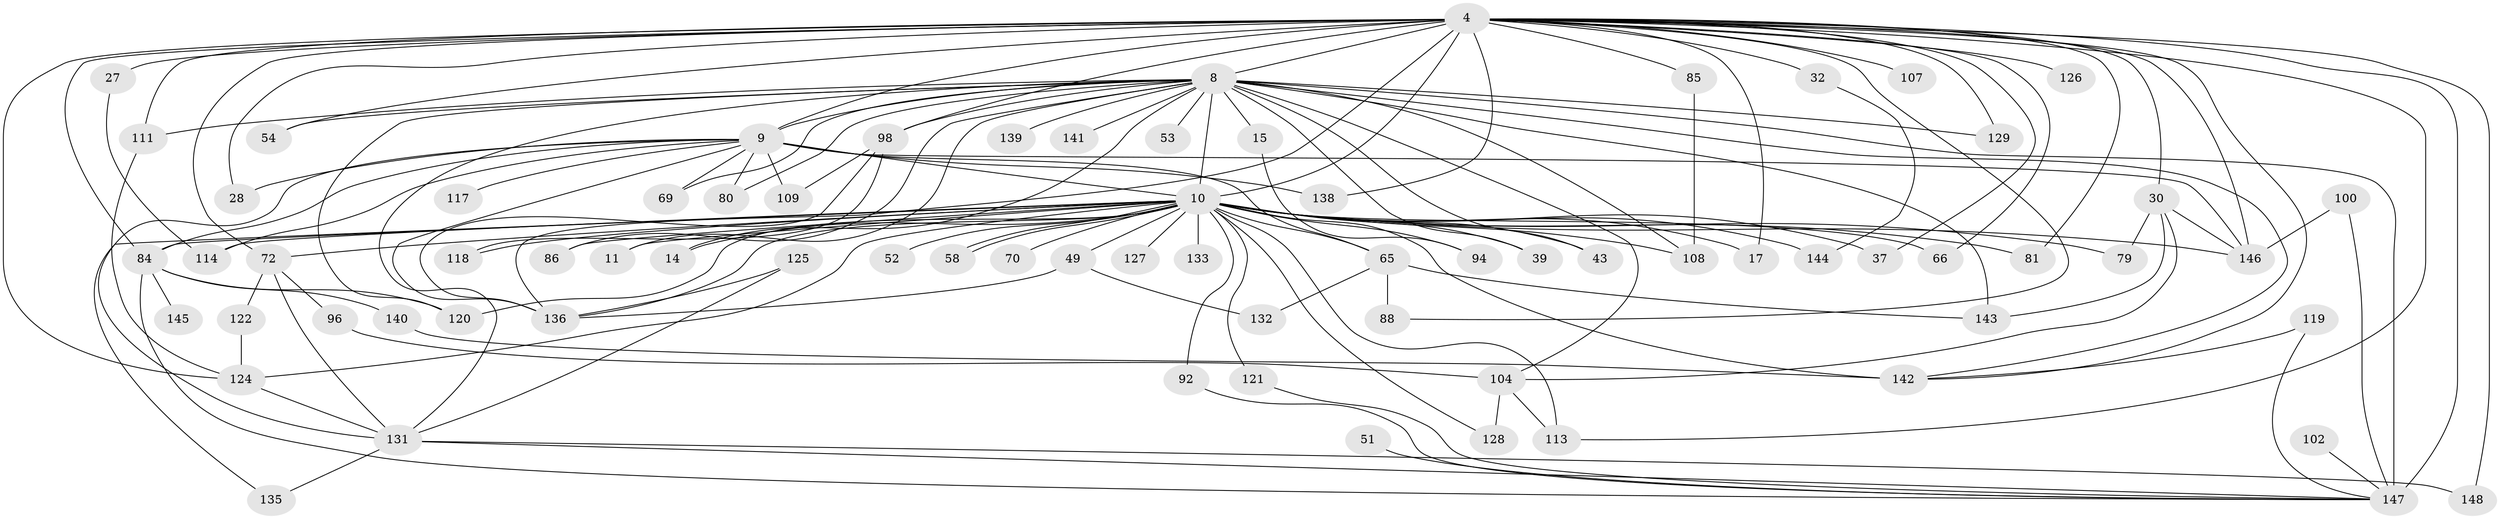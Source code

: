 // original degree distribution, {20: 0.006756756756756757, 25: 0.013513513513513514, 22: 0.006756756756756757, 27: 0.006756756756756757, 29: 0.02027027027027027, 32: 0.006756756756756757, 13: 0.006756756756756757, 2: 0.581081081081081, 5: 0.0472972972972973, 3: 0.16891891891891891, 6: 0.02702702702702703, 7: 0.006756756756756757, 9: 0.013513513513513514, 8: 0.013513513513513514, 4: 0.07432432432432433}
// Generated by graph-tools (version 1.1) at 2025/43/03/09/25 04:43:40]
// undirected, 74 vertices, 144 edges
graph export_dot {
graph [start="1"]
  node [color=gray90,style=filled];
  4 [super="+2+1"];
  8 [super="+5"];
  9 [super="+3"];
  10 [super="+6+7"];
  11;
  14;
  15;
  17;
  27;
  28;
  30;
  32;
  37;
  39;
  43;
  49;
  51;
  52;
  53;
  54;
  58;
  65 [super="+12"];
  66;
  69;
  70 [super="+21"];
  72 [super="+60+68+26"];
  79;
  80;
  81;
  84 [super="+83+64+78"];
  85;
  86;
  88;
  92;
  94 [super="+45"];
  96;
  98 [super="+74"];
  100;
  102;
  104 [super="+44+95"];
  107 [super="+23+61"];
  108 [super="+82+55"];
  109;
  111 [super="+110"];
  113 [super="+87"];
  114 [super="+103"];
  117;
  118;
  119;
  120 [super="+41+91+73"];
  121;
  122;
  124 [super="+48+35+57"];
  125;
  126;
  127;
  128;
  129;
  131 [super="+31+89+101"];
  132;
  133 [super="+46+62"];
  135;
  136 [super="+134"];
  138;
  139;
  140;
  141;
  142 [super="+90+106+36+137"];
  143 [super="+71"];
  144;
  145;
  146 [super="+93+130"];
  147 [super="+112+67+99"];
  148;
  4 -- 8 [weight=6];
  4 -- 9 [weight=6];
  4 -- 10 [weight=9];
  4 -- 17;
  4 -- 30 [weight=2];
  4 -- 32 [weight=2];
  4 -- 54;
  4 -- 85;
  4 -- 107 [weight=4];
  4 -- 113;
  4 -- 126 [weight=2];
  4 -- 138;
  4 -- 146;
  4 -- 148;
  4 -- 129;
  4 -- 81;
  4 -- 88;
  4 -- 27 [weight=2];
  4 -- 28;
  4 -- 98 [weight=2];
  4 -- 66;
  4 -- 136 [weight=4];
  4 -- 37;
  4 -- 124 [weight=3];
  4 -- 147 [weight=5];
  4 -- 84;
  4 -- 142 [weight=2];
  4 -- 111;
  4 -- 72 [weight=2];
  8 -- 9 [weight=4];
  8 -- 10 [weight=6];
  8 -- 15 [weight=2];
  8 -- 43;
  8 -- 53 [weight=2];
  8 -- 54;
  8 -- 86;
  8 -- 104 [weight=3];
  8 -- 129;
  8 -- 139 [weight=2];
  8 -- 141 [weight=2];
  8 -- 147 [weight=6];
  8 -- 11;
  8 -- 14;
  8 -- 80;
  8 -- 69;
  8 -- 39;
  8 -- 120 [weight=3];
  8 -- 98;
  8 -- 143;
  8 -- 108 [weight=2];
  8 -- 142;
  8 -- 111;
  8 -- 131;
  9 -- 10 [weight=6];
  9 -- 117 [weight=2];
  9 -- 131 [weight=2];
  9 -- 69;
  9 -- 138;
  9 -- 80;
  9 -- 28;
  9 -- 109;
  9 -- 65;
  9 -- 114;
  9 -- 146;
  9 -- 136 [weight=4];
  9 -- 84;
  10 -- 11;
  10 -- 49 [weight=2];
  10 -- 58;
  10 -- 58;
  10 -- 65 [weight=2];
  10 -- 72 [weight=3];
  10 -- 86;
  10 -- 118;
  10 -- 127 [weight=2];
  10 -- 133 [weight=4];
  10 -- 144;
  10 -- 66;
  10 -- 70 [weight=2];
  10 -- 14;
  10 -- 79;
  10 -- 81;
  10 -- 94 [weight=2];
  10 -- 43;
  10 -- 114;
  10 -- 121;
  10 -- 124 [weight=4];
  10 -- 128;
  10 -- 135;
  10 -- 17;
  10 -- 92;
  10 -- 120 [weight=4];
  10 -- 37;
  10 -- 39;
  10 -- 52;
  10 -- 108 [weight=2];
  10 -- 113;
  10 -- 146 [weight=3];
  10 -- 142 [weight=3];
  10 -- 136 [weight=2];
  10 -- 84 [weight=4];
  15 -- 94;
  27 -- 114;
  30 -- 79;
  30 -- 104;
  30 -- 143;
  30 -- 146;
  32 -- 144;
  49 -- 132;
  49 -- 136;
  51 -- 147;
  65 -- 143;
  65 -- 132;
  65 -- 88;
  72 -- 122;
  72 -- 96;
  72 -- 131;
  84 -- 145;
  84 -- 147;
  84 -- 120;
  84 -- 140;
  85 -- 108;
  92 -- 147;
  96 -- 104;
  98 -- 118;
  98 -- 109;
  98 -- 136;
  100 -- 147;
  100 -- 146;
  102 -- 147;
  104 -- 128;
  104 -- 113;
  111 -- 124;
  119 -- 142;
  119 -- 147;
  121 -- 147;
  122 -- 124;
  124 -- 131;
  125 -- 131;
  125 -- 136;
  131 -- 135;
  131 -- 148;
  131 -- 147 [weight=2];
  140 -- 142;
}
